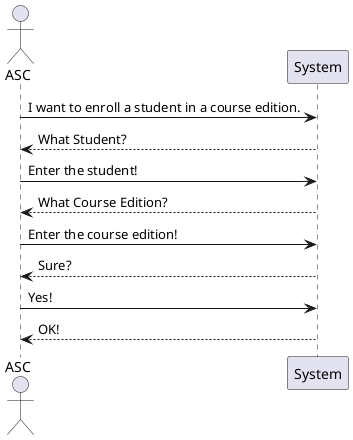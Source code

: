 @startuml
'https://plantuml.com/sequence-diagram

actor ASC

ASC -> System: I want to enroll a student in a course edition.
System --> ASC: What Student?
ASC -> System: Enter the student!
System --> ASC: What Course Edition?
ASC -> System: Enter the course edition!
System --> ASC: Sure?
ASC -> System: Yes!
System --> ASC: OK!


@enduml